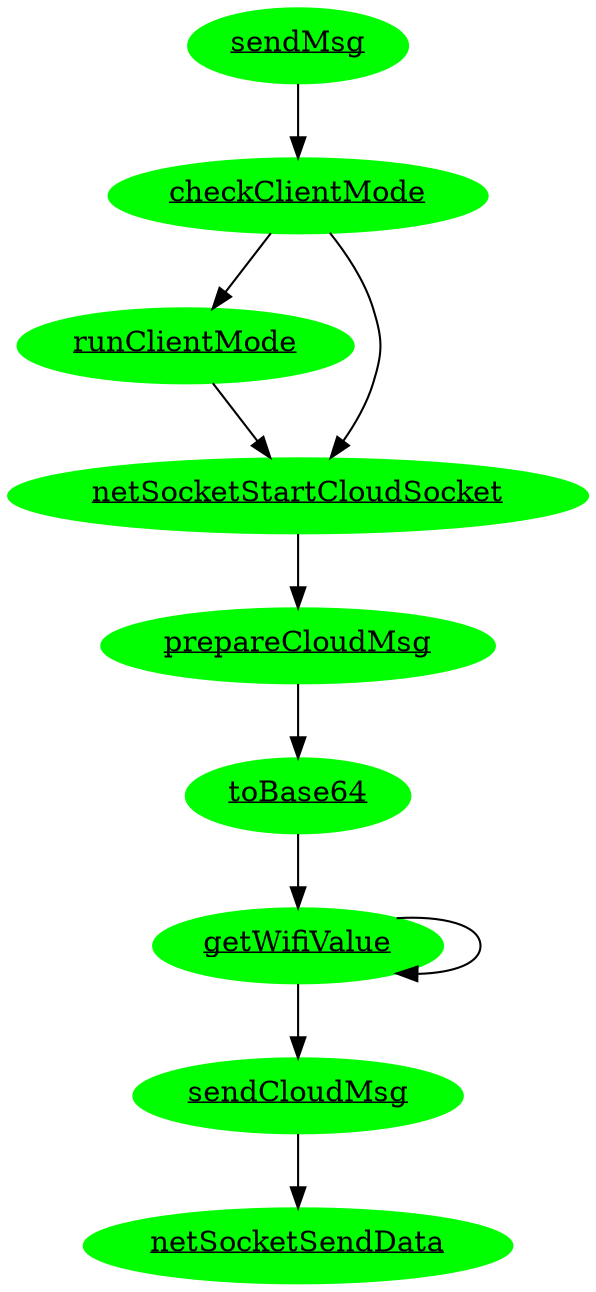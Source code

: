 digraph G26 {
  sendMsg[style="filled", color="green", label=<<u>sendMsg</u>> URL="\ref sendMsg"];
  checkClientMode[style="filled", color="green", label=<<u>checkClientMode</u>> URL="\ref checkClientMode"];
  runClientMode[style="filled", color="green", label=<<u>runClientMode</u>> URL="\ref runClientMode"];
  netSocketStartCloudSocket[style="filled", color="green", label=<<u>netSocketStartCloudSocket</u>> URL="\ref netSocketStartCloudSocket"];
  prepareCloudMsg[style="filled", color="green", label=<<u>prepareCloudMsg</u>> URL="\ref prepareCloudMsg"];
  sendCloudMsg[style="filled", color="green", label=<<u>sendCloudMsg</u>> URL="\ref sendCloudMsg"];
  toBase64[style="filled", color="green", label=<<u>toBase64</u>> URL="\ref toBase64"];
  sendMsg -> checkClientMode;
  checkClientMode -> runClientMode;
  runClientMode -> netSocketStartCloudSocket;
  netSocketStartCloudSocket -> prepareCloudMsg;
  checkClientMode ->netSocketStartCloudSocket;
  prepareCloudMsg -> toBase64;
  getWifiValue[style="filled", color="green", label=<<u>getWifiValue</u>> URL="\ref getWifiValue"];
  toBase64 -> getWifiValue;
  getWifiValue -> getWifiValue;
  netSocketSendData[style="filled", color="green", label=<<u>netSocketSendData</u>> URL="\ref netSocketSendData"];
  sendCloudMsg[style="filled", color="green", label=<<u>sendCloudMsg</u>> URL="\ref sendCloudMsg"];
  getWifiValue -> sendCloudMsg;
  sendCloudMsg -> netSocketSendData;
}
